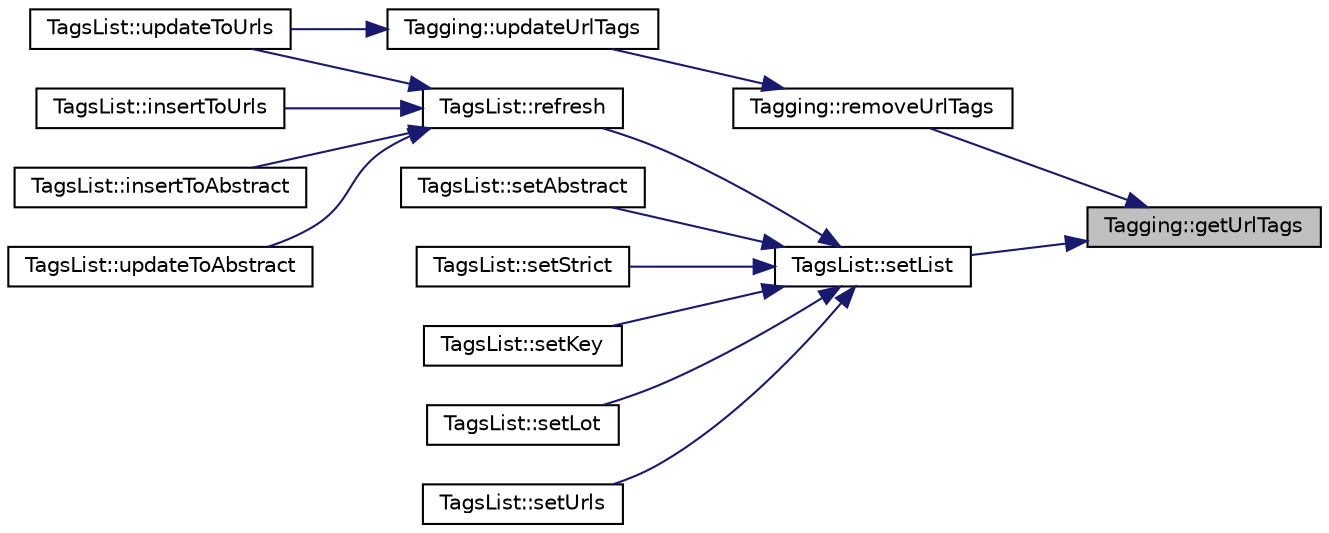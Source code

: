 digraph "Tagging::getUrlTags"
{
 // INTERACTIVE_SVG=YES
 // LATEX_PDF_SIZE
  edge [fontname="Helvetica",fontsize="10",labelfontname="Helvetica",labelfontsize="10"];
  node [fontname="Helvetica",fontsize="10",shape=record];
  rankdir="RL";
  Node150 [label="Tagging::getUrlTags",height=0.2,width=0.4,color="black", fillcolor="grey75", style="filled", fontcolor="black",tooltip=" "];
  Node150 -> Node151 [dir="back",color="midnightblue",fontsize="10",style="solid",fontname="Helvetica"];
  Node151 [label="Tagging::removeUrlTags",height=0.2,width=0.4,color="black", fillcolor="white", style="filled",URL="$class_tagging.html#a298c85ff92866287b3dcb0cb59bc1862",tooltip=" "];
  Node151 -> Node152 [dir="back",color="midnightblue",fontsize="10",style="solid",fontname="Helvetica"];
  Node152 [label="Tagging::updateUrlTags",height=0.2,width=0.4,color="black", fillcolor="white", style="filled",URL="$class_tagging.html#a631b0021514fd73853208fa93af73d57",tooltip=" "];
  Node152 -> Node153 [dir="back",color="midnightblue",fontsize="10",style="solid",fontname="Helvetica"];
  Node153 [label="TagsList::updateToUrls",height=0.2,width=0.4,color="black", fillcolor="white", style="filled",URL="$class_tags_list.html#a2cabbc71124d6c58a033076ad2c27181",tooltip=" "];
  Node150 -> Node154 [dir="back",color="midnightblue",fontsize="10",style="solid",fontname="Helvetica"];
  Node154 [label="TagsList::setList",height=0.2,width=0.4,color="black", fillcolor="white", style="filled",URL="$class_tags_list.html#a13fb8edfb92eeb1bebd48c38575ec6d7",tooltip=" "];
  Node154 -> Node155 [dir="back",color="midnightblue",fontsize="10",style="solid",fontname="Helvetica"];
  Node155 [label="TagsList::refresh",height=0.2,width=0.4,color="black", fillcolor="white", style="filled",URL="$class_tags_list.html#ae1bcd8b8d4d6fe1e60f309e89b7cccec",tooltip=" "];
  Node155 -> Node156 [dir="back",color="midnightblue",fontsize="10",style="solid",fontname="Helvetica"];
  Node156 [label="TagsList::insertToUrls",height=0.2,width=0.4,color="black", fillcolor="white", style="filled",URL="$class_tags_list.html#ad04fdc7148242bae5e00b617132431c0",tooltip=" "];
  Node155 -> Node157 [dir="back",color="midnightblue",fontsize="10",style="solid",fontname="Helvetica"];
  Node157 [label="TagsList::insertToAbstract",height=0.2,width=0.4,color="black", fillcolor="white", style="filled",URL="$class_tags_list.html#ae847c6c275a84caeb5d4934a27cf2cbc",tooltip=" "];
  Node155 -> Node153 [dir="back",color="midnightblue",fontsize="10",style="solid",fontname="Helvetica"];
  Node155 -> Node158 [dir="back",color="midnightblue",fontsize="10",style="solid",fontname="Helvetica"];
  Node158 [label="TagsList::updateToAbstract",height=0.2,width=0.4,color="black", fillcolor="white", style="filled",URL="$class_tags_list.html#a8a9246dd7a10fe7e3f36b0ee40b4dba9",tooltip=" "];
  Node154 -> Node159 [dir="back",color="midnightblue",fontsize="10",style="solid",fontname="Helvetica"];
  Node159 [label="TagsList::setAbstract",height=0.2,width=0.4,color="black", fillcolor="white", style="filled",URL="$class_tags_list.html#ad3c7d8bb39b9fd0d02fabe95568b5ec0",tooltip=" "];
  Node154 -> Node160 [dir="back",color="midnightblue",fontsize="10",style="solid",fontname="Helvetica"];
  Node160 [label="TagsList::setStrict",height=0.2,width=0.4,color="black", fillcolor="white", style="filled",URL="$class_tags_list.html#a6cacad504fc61698a1ea026d68e00db4",tooltip=" "];
  Node154 -> Node161 [dir="back",color="midnightblue",fontsize="10",style="solid",fontname="Helvetica"];
  Node161 [label="TagsList::setKey",height=0.2,width=0.4,color="black", fillcolor="white", style="filled",URL="$class_tags_list.html#a78ac76b0754116a3e00900069d7d1a66",tooltip=" "];
  Node154 -> Node162 [dir="back",color="midnightblue",fontsize="10",style="solid",fontname="Helvetica"];
  Node162 [label="TagsList::setLot",height=0.2,width=0.4,color="black", fillcolor="white", style="filled",URL="$class_tags_list.html#a2cc5779e90d3e658ff564ba2e81c3c00",tooltip=" "];
  Node154 -> Node163 [dir="back",color="midnightblue",fontsize="10",style="solid",fontname="Helvetica"];
  Node163 [label="TagsList::setUrls",height=0.2,width=0.4,color="black", fillcolor="white", style="filled",URL="$class_tags_list.html#a6b9df60a83b5b948e8409c58f31f9d2a",tooltip=" "];
}
